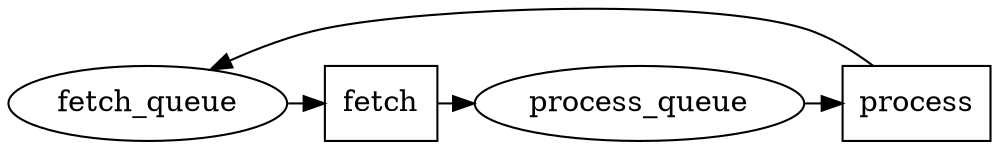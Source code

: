 digraph G {
    node [shape = "ellipse"];
    fetch_queue;
    process_queue;

    node [shape = "box"];
    fetch;
    process;

    { rank="same"; fetch_queue -> fetch -> process_queue -> process -> fetch_queue; }
}
